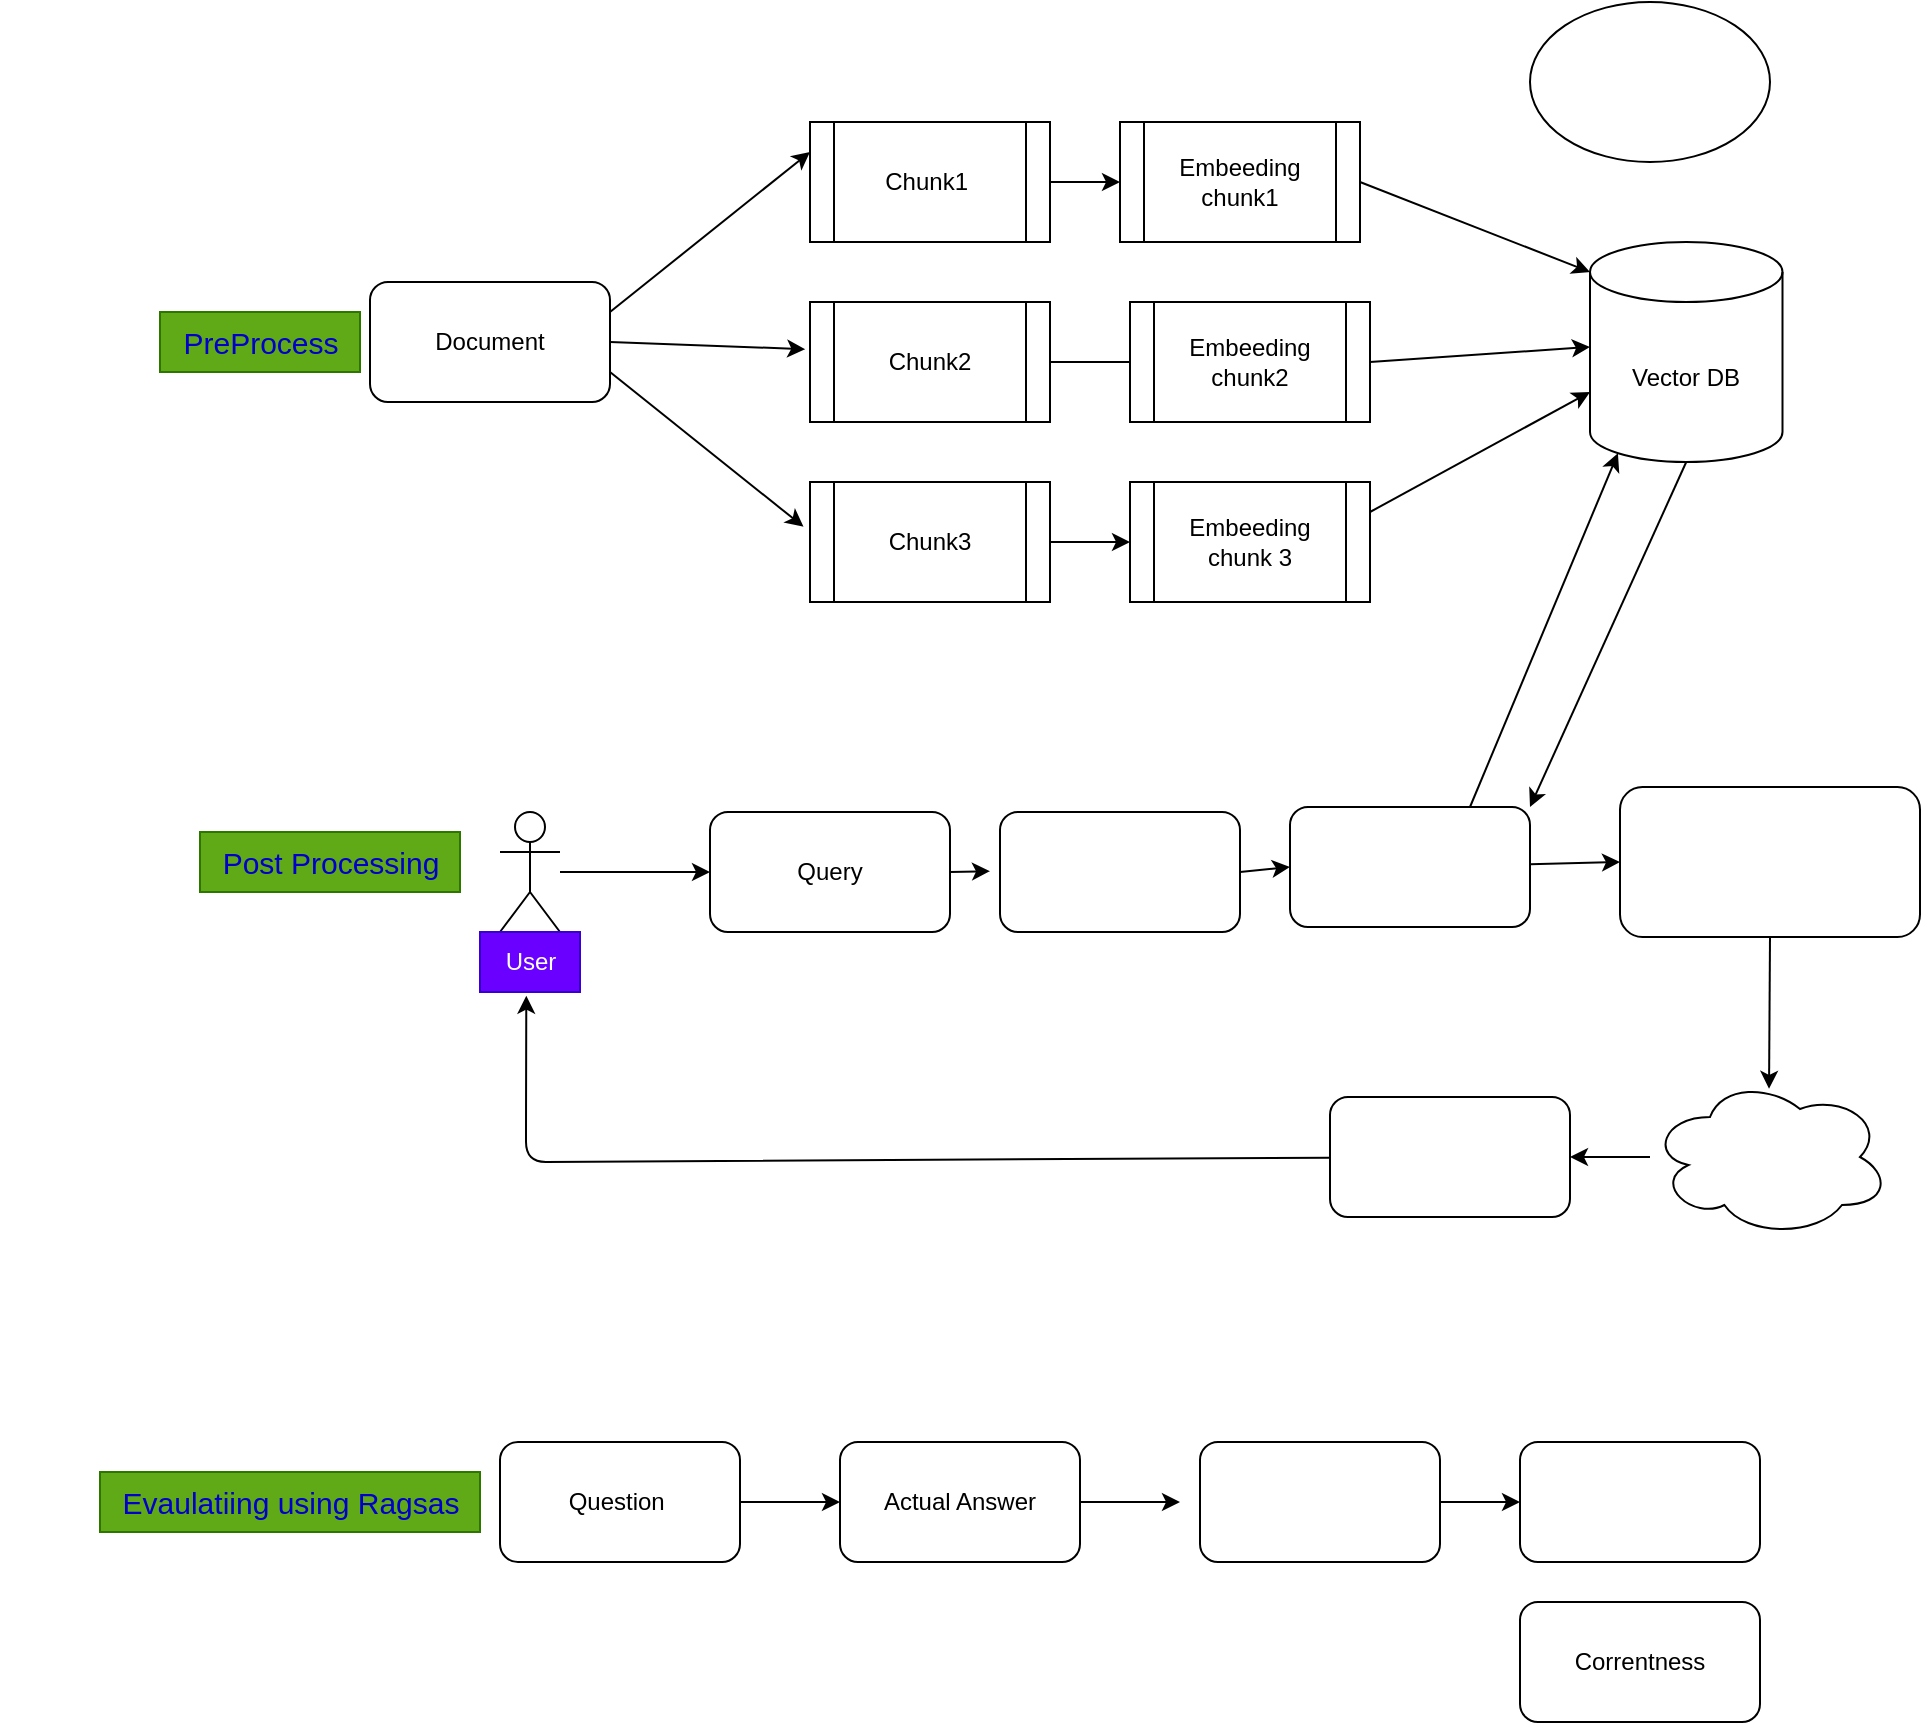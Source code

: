 <mxfile version="24.6.1" type="device">
  <diagram id="XtRHHLT9hMPPoSZRFdoH" name="Page-1">
    <mxGraphModel dx="1450" dy="957" grid="0" gridSize="10" guides="0" tooltips="1" connect="0" arrows="0" fold="1" page="0" pageScale="1" pageWidth="850" pageHeight="1100" math="0" shadow="0">
      <root>
        <mxCell id="0" />
        <mxCell id="1" parent="0" />
        <mxCell id="7" style="edgeStyle=none;html=1;exitX=1;exitY=0.25;exitDx=0;exitDy=0;entryX=0;entryY=0.25;entryDx=0;entryDy=0;" parent="1" source="2" target="3" edge="1">
          <mxGeometry relative="1" as="geometry" />
        </mxCell>
        <mxCell id="8" style="edgeStyle=none;html=1;exitX=1;exitY=0.5;exitDx=0;exitDy=0;entryX=-0.02;entryY=0.393;entryDx=0;entryDy=0;entryPerimeter=0;" parent="1" source="2" target="5" edge="1">
          <mxGeometry relative="1" as="geometry">
            <mxPoint x="305" y="170" as="targetPoint" />
          </mxGeometry>
        </mxCell>
        <mxCell id="9" style="edgeStyle=none;html=1;exitX=1;exitY=0.75;exitDx=0;exitDy=0;entryX=-0.027;entryY=0.373;entryDx=0;entryDy=0;entryPerimeter=0;" parent="1" source="2" target="6" edge="1">
          <mxGeometry relative="1" as="geometry" />
        </mxCell>
        <mxCell id="2" value="Document" style="rounded=1;whiteSpace=wrap;html=1;" parent="1" vertex="1">
          <mxGeometry x="45" y="130" width="120" height="60" as="geometry" />
        </mxCell>
        <mxCell id="12" style="edgeStyle=none;html=1;entryX=0;entryY=0.5;entryDx=0;entryDy=0;" parent="1" source="3" target="44" edge="1">
          <mxGeometry relative="1" as="geometry" />
        </mxCell>
        <mxCell id="3" value="Chunk1&amp;nbsp;" style="shape=process;whiteSpace=wrap;html=1;backgroundOutline=1;" parent="1" vertex="1">
          <mxGeometry x="265" y="50" width="120" height="60" as="geometry" />
        </mxCell>
        <mxCell id="5" value="Chunk2" style="shape=process;whiteSpace=wrap;html=1;backgroundOutline=1;" parent="1" vertex="1">
          <mxGeometry x="265" y="140" width="120" height="60" as="geometry" />
        </mxCell>
        <mxCell id="51" style="edgeStyle=none;html=1;exitX=1;exitY=0.5;exitDx=0;exitDy=0;entryX=0;entryY=0.5;entryDx=0;entryDy=0;fontSize=12;fontColor=#FFFFFF;" parent="1" source="6" target="50" edge="1">
          <mxGeometry relative="1" as="geometry" />
        </mxCell>
        <mxCell id="6" value="Chunk3" style="shape=process;whiteSpace=wrap;html=1;backgroundOutline=1;" parent="1" vertex="1">
          <mxGeometry x="265" y="230" width="120" height="60" as="geometry" />
        </mxCell>
        <mxCell id="60" style="edgeStyle=none;html=1;exitX=0.5;exitY=1;exitDx=0;exitDy=0;exitPerimeter=0;entryX=1;entryY=0;entryDx=0;entryDy=0;fontSize=12;fontColor=#FFFFFF;" parent="1" source="11" target="25" edge="1">
          <mxGeometry relative="1" as="geometry" />
        </mxCell>
        <mxCell id="11" value="Vector DB" style="shape=cylinder3;whiteSpace=wrap;html=1;boundedLbl=1;backgroundOutline=1;size=15;" parent="1" vertex="1">
          <mxGeometry x="655" y="110" width="96.25" height="110" as="geometry" />
        </mxCell>
        <mxCell id="17" style="edgeStyle=none;html=1;entryX=0;entryY=0.5;entryDx=0;entryDy=0;" parent="1" source="15" target="18" edge="1">
          <mxGeometry relative="1" as="geometry">
            <mxPoint x="200" y="425" as="targetPoint" />
          </mxGeometry>
        </mxCell>
        <mxCell id="55" style="edgeStyle=none;html=1;exitX=1;exitY=0.5;exitDx=0;exitDy=0;fontSize=12;fontColor=#FFFFFF;" parent="1" source="18" edge="1">
          <mxGeometry relative="1" as="geometry">
            <mxPoint x="355" y="424.571" as="targetPoint" />
          </mxGeometry>
        </mxCell>
        <mxCell id="18" value="Query" style="rounded=1;whiteSpace=wrap;html=1;" parent="1" vertex="1">
          <mxGeometry x="215" y="395" width="120" height="60" as="geometry" />
        </mxCell>
        <mxCell id="19" value="" style="group" parent="1" vertex="1" connectable="0">
          <mxGeometry x="100" y="395" width="50" height="90" as="geometry" />
        </mxCell>
        <mxCell id="15" value="Actor" style="shape=umlActor;verticalLabelPosition=bottom;verticalAlign=top;html=1;outlineConnect=0;" parent="19" vertex="1">
          <mxGeometry x="10" width="30" height="60" as="geometry" />
        </mxCell>
        <mxCell id="16" value="User" style="text;html=1;align=center;verticalAlign=middle;resizable=0;points=[];autosize=1;strokeColor=#3700CC;fillColor=#6a00ff;fontColor=#ffffff;" parent="19" vertex="1">
          <mxGeometry y="60" width="50" height="30" as="geometry" />
        </mxCell>
        <mxCell id="22" value="&lt;font color=&quot;#0000cc&quot; style=&quot;font-size: 15px;&quot;&gt;PreProcess&lt;/font&gt;" style="text;html=1;align=center;verticalAlign=middle;resizable=0;points=[];autosize=1;strokeColor=#2D7600;fillColor=#60a917;fontColor=#ffffff;" parent="1" vertex="1">
          <mxGeometry x="-60" y="145" width="100" height="30" as="geometry" />
        </mxCell>
        <mxCell id="57" style="edgeStyle=none;html=1;entryX=1;entryY=0.5;entryDx=0;entryDy=0;fontSize=12;fontColor=#FFFFFF;" parent="1" source="23" target="33" edge="1">
          <mxGeometry relative="1" as="geometry" />
        </mxCell>
        <mxCell id="23" value="&lt;font color=&quot;#ffffff&quot;&gt;LLM&lt;/font&gt;" style="ellipse;shape=cloud;whiteSpace=wrap;html=1;fontSize=15;fontColor=#0000CC;" parent="1" vertex="1">
          <mxGeometry x="685" y="527.5" width="120" height="80" as="geometry" />
        </mxCell>
        <mxCell id="58" style="edgeStyle=none;html=1;exitX=0.5;exitY=1;exitDx=0;exitDy=0;entryX=0.496;entryY=0.074;entryDx=0;entryDy=0;entryPerimeter=0;fontSize=12;fontColor=#FFFFFF;" parent="1" source="24" target="23" edge="1">
          <mxGeometry relative="1" as="geometry" />
        </mxCell>
        <mxCell id="24" value="&lt;font style=&quot;font-size: 12px;&quot;&gt;Query + context&lt;/font&gt;" style="rounded=1;whiteSpace=wrap;html=1;fontSize=15;fontColor=#FFFFFF;" parent="1" vertex="1">
          <mxGeometry x="670" y="382.5" width="150" height="75" as="geometry" />
        </mxCell>
        <mxCell id="29" style="edgeStyle=none;html=1;entryX=0;entryY=0.5;entryDx=0;entryDy=0;fontSize=12;fontColor=#FFFFFF;" parent="1" source="25" target="24" edge="1">
          <mxGeometry relative="1" as="geometry" />
        </mxCell>
        <mxCell id="59" style="edgeStyle=none;html=1;exitX=0.75;exitY=0;exitDx=0;exitDy=0;entryX=0.145;entryY=1;entryDx=0;entryDy=-4.35;entryPerimeter=0;fontSize=12;fontColor=#FFFFFF;" parent="1" source="25" target="11" edge="1">
          <mxGeometry relative="1" as="geometry" />
        </mxCell>
        <mxCell id="25" value="&lt;font style=&quot;font-size: 12px;&quot;&gt;Get revelant Context&lt;/font&gt;" style="rounded=1;whiteSpace=wrap;html=1;fontSize=15;fontColor=#FFFFFF;gradientColor=none;fillColor=default;" parent="1" vertex="1">
          <mxGeometry x="505" y="392.5" width="120" height="60" as="geometry" />
        </mxCell>
        <mxCell id="62" style="edgeStyle=none;html=1;entryX=0.463;entryY=1.062;entryDx=0;entryDy=0;entryPerimeter=0;fontSize=12;fontColor=#FFFFFF;" parent="1" source="33" target="16" edge="1">
          <mxGeometry relative="1" as="geometry">
            <Array as="points">
              <mxPoint x="123" y="570" />
              <mxPoint x="123" y="550" />
            </Array>
          </mxGeometry>
        </mxCell>
        <mxCell id="33" value="Result" style="rounded=1;whiteSpace=wrap;html=1;fontSize=12;fontColor=#FFFFFF;" parent="1" vertex="1">
          <mxGeometry x="525" y="537.5" width="120" height="60" as="geometry" />
        </mxCell>
        <mxCell id="34" value="1" style="text;html=1;align=center;verticalAlign=middle;resizable=0;points=[];autosize=1;strokeColor=none;fillColor=none;fontSize=12;fontColor=#FFFFFF;" parent="1" vertex="1">
          <mxGeometry x="-80" y="145" width="30" height="30" as="geometry" />
        </mxCell>
        <mxCell id="35" value="2" style="text;html=1;align=center;verticalAlign=middle;resizable=0;points=[];autosize=1;strokeColor=none;fillColor=none;fontSize=12;fontColor=#FFFFFF;" parent="1" vertex="1">
          <mxGeometry x="-70" y="405" width="30" height="30" as="geometry" />
        </mxCell>
        <mxCell id="36" value="&lt;font color=&quot;#0000cc&quot; style=&quot;font-size: 15px;&quot;&gt;Post Processing&lt;/font&gt;" style="text;html=1;align=center;verticalAlign=middle;resizable=0;points=[];autosize=1;strokeColor=#2D7600;fillColor=#60a917;fontColor=#ffffff;" parent="1" vertex="1">
          <mxGeometry x="-40" y="405" width="130" height="30" as="geometry" />
        </mxCell>
        <mxCell id="45" style="edgeStyle=none;html=1;exitX=1;exitY=0.5;exitDx=0;exitDy=0;entryX=0;entryY=0;entryDx=0;entryDy=15;entryPerimeter=0;fontSize=12;fontColor=#FFFFFF;" parent="1" source="44" target="11" edge="1">
          <mxGeometry relative="1" as="geometry" />
        </mxCell>
        <mxCell id="44" value="Embeeding chunk1" style="shape=process;whiteSpace=wrap;html=1;backgroundOutline=1;" parent="1" vertex="1">
          <mxGeometry x="420" y="50" width="120" height="60" as="geometry" />
        </mxCell>
        <mxCell id="47" value="" style="edgeStyle=none;html=1;entryX=0;entryY=0.5;entryDx=0;entryDy=0;endArrow=none;" parent="1" source="5" target="46" edge="1">
          <mxGeometry relative="1" as="geometry">
            <mxPoint x="385" y="170.484" as="sourcePoint" />
            <mxPoint x="635" y="172.5" as="targetPoint" />
          </mxGeometry>
        </mxCell>
        <mxCell id="48" style="edgeStyle=none;html=1;exitX=1;exitY=0.5;exitDx=0;exitDy=0;entryX=0;entryY=0;entryDx=0;entryDy=52.5;entryPerimeter=0;fontSize=12;fontColor=#FFFFFF;" parent="1" source="46" target="11" edge="1">
          <mxGeometry relative="1" as="geometry" />
        </mxCell>
        <mxCell id="46" value="Embeeding chunk2" style="shape=process;whiteSpace=wrap;html=1;backgroundOutline=1;" parent="1" vertex="1">
          <mxGeometry x="425" y="140" width="120" height="60" as="geometry" />
        </mxCell>
        <mxCell id="52" style="edgeStyle=none;html=1;exitX=1;exitY=0.25;exitDx=0;exitDy=0;entryX=0;entryY=0;entryDx=0;entryDy=75;entryPerimeter=0;fontSize=12;fontColor=#FFFFFF;" parent="1" source="50" target="11" edge="1">
          <mxGeometry relative="1" as="geometry" />
        </mxCell>
        <mxCell id="50" value="Embeeding chunk 3" style="shape=process;whiteSpace=wrap;html=1;backgroundOutline=1;" parent="1" vertex="1">
          <mxGeometry x="425" y="230" width="120" height="60" as="geometry" />
        </mxCell>
        <mxCell id="56" style="edgeStyle=none;html=1;exitX=1;exitY=0.5;exitDx=0;exitDy=0;entryX=0;entryY=0.5;entryDx=0;entryDy=0;fontSize=12;fontColor=#FFFFFF;" parent="1" source="54" target="25" edge="1">
          <mxGeometry relative="1" as="geometry" />
        </mxCell>
        <mxCell id="54" value="&lt;font style=&quot;font-size: 12px;&quot;&gt;Embeeded Query&lt;/font&gt;" style="rounded=1;whiteSpace=wrap;html=1;fontSize=15;fontColor=#FFFFFF;" parent="1" vertex="1">
          <mxGeometry x="360" y="395" width="120" height="60" as="geometry" />
        </mxCell>
        <mxCell id="61" value="Model Size :&lt;br&gt;4096 token" style="ellipse;whiteSpace=wrap;html=1;fontSize=12;fontColor=#FFFFFF;" parent="1" vertex="1">
          <mxGeometry x="625" y="-10" width="120" height="80" as="geometry" />
        </mxCell>
        <mxCell id="63" value="3" style="text;html=1;align=center;verticalAlign=middle;resizable=0;points=[];autosize=1;strokeColor=none;fillColor=none;fontSize=12;fontColor=#FFFFFF;" parent="1" vertex="1">
          <mxGeometry x="-140" y="725" width="30" height="30" as="geometry" />
        </mxCell>
        <mxCell id="64" value="&lt;font color=&quot;#0000cc&quot; style=&quot;font-size: 15px;&quot;&gt;Evaulatiing using Ragsas&lt;/font&gt;" style="text;html=1;align=center;verticalAlign=middle;resizable=0;points=[];autosize=1;strokeColor=#2D7600;fillColor=#60a917;fontColor=#ffffff;" parent="1" vertex="1">
          <mxGeometry x="-90" y="725" width="190" height="30" as="geometry" />
        </mxCell>
        <mxCell id="68" style="edgeStyle=none;html=1;entryX=0;entryY=0.5;entryDx=0;entryDy=0;" parent="1" source="65" target="67" edge="1">
          <mxGeometry relative="1" as="geometry" />
        </mxCell>
        <mxCell id="65" value="Question&amp;nbsp;" style="rounded=1;whiteSpace=wrap;html=1;" parent="1" vertex="1">
          <mxGeometry x="110" y="710" width="120" height="60" as="geometry" />
        </mxCell>
        <mxCell id="70" style="edgeStyle=none;html=1;" parent="1" source="67" edge="1">
          <mxGeometry relative="1" as="geometry">
            <mxPoint x="450" y="740" as="targetPoint" />
          </mxGeometry>
        </mxCell>
        <mxCell id="67" value="Actual Answer" style="rounded=1;whiteSpace=wrap;html=1;" parent="1" vertex="1">
          <mxGeometry x="280" y="710" width="120" height="60" as="geometry" />
        </mxCell>
        <mxCell id="72" style="edgeStyle=none;html=1;exitX=1;exitY=0.5;exitDx=0;exitDy=0;entryX=0;entryY=0.5;entryDx=0;entryDy=0;" parent="1" source="69" target="71" edge="1">
          <mxGeometry relative="1" as="geometry" />
        </mxCell>
        <mxCell id="69" value="&lt;span style=&quot;color: rgb(255, 255, 255);&quot;&gt;Get revelant Context&lt;/span&gt;" style="rounded=1;whiteSpace=wrap;html=1;" parent="1" vertex="1">
          <mxGeometry x="460" y="710" width="120" height="60" as="geometry" />
        </mxCell>
        <mxCell id="71" value="&lt;span style=&quot;color: rgb(255, 255, 255);&quot;&gt;LLM Response&lt;/span&gt;" style="rounded=1;whiteSpace=wrap;html=1;" parent="1" vertex="1">
          <mxGeometry x="620" y="710" width="120" height="60" as="geometry" />
        </mxCell>
        <mxCell id="76" value="Correntness" style="rounded=1;whiteSpace=wrap;html=1;" parent="1" vertex="1">
          <mxGeometry x="620" y="790" width="120" height="60" as="geometry" />
        </mxCell>
      </root>
    </mxGraphModel>
  </diagram>
</mxfile>
